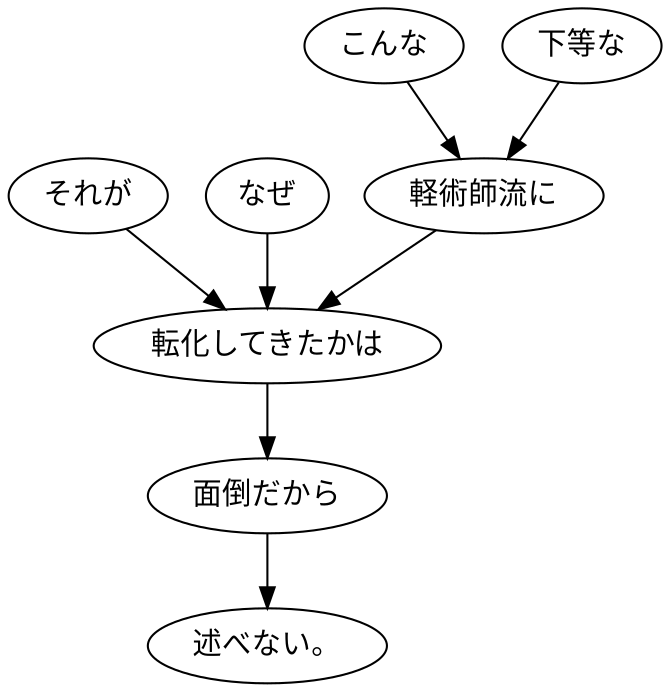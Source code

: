 digraph graph4285 {
	node0 [label="それが"];
	node1 [label="なぜ"];
	node2 [label="こんな"];
	node3 [label="下等な"];
	node4 [label="軽術師流に"];
	node5 [label="転化してきたかは"];
	node6 [label="面倒だから"];
	node7 [label="述べない。"];
	node0 -> node5;
	node1 -> node5;
	node2 -> node4;
	node3 -> node4;
	node4 -> node5;
	node5 -> node6;
	node6 -> node7;
}
